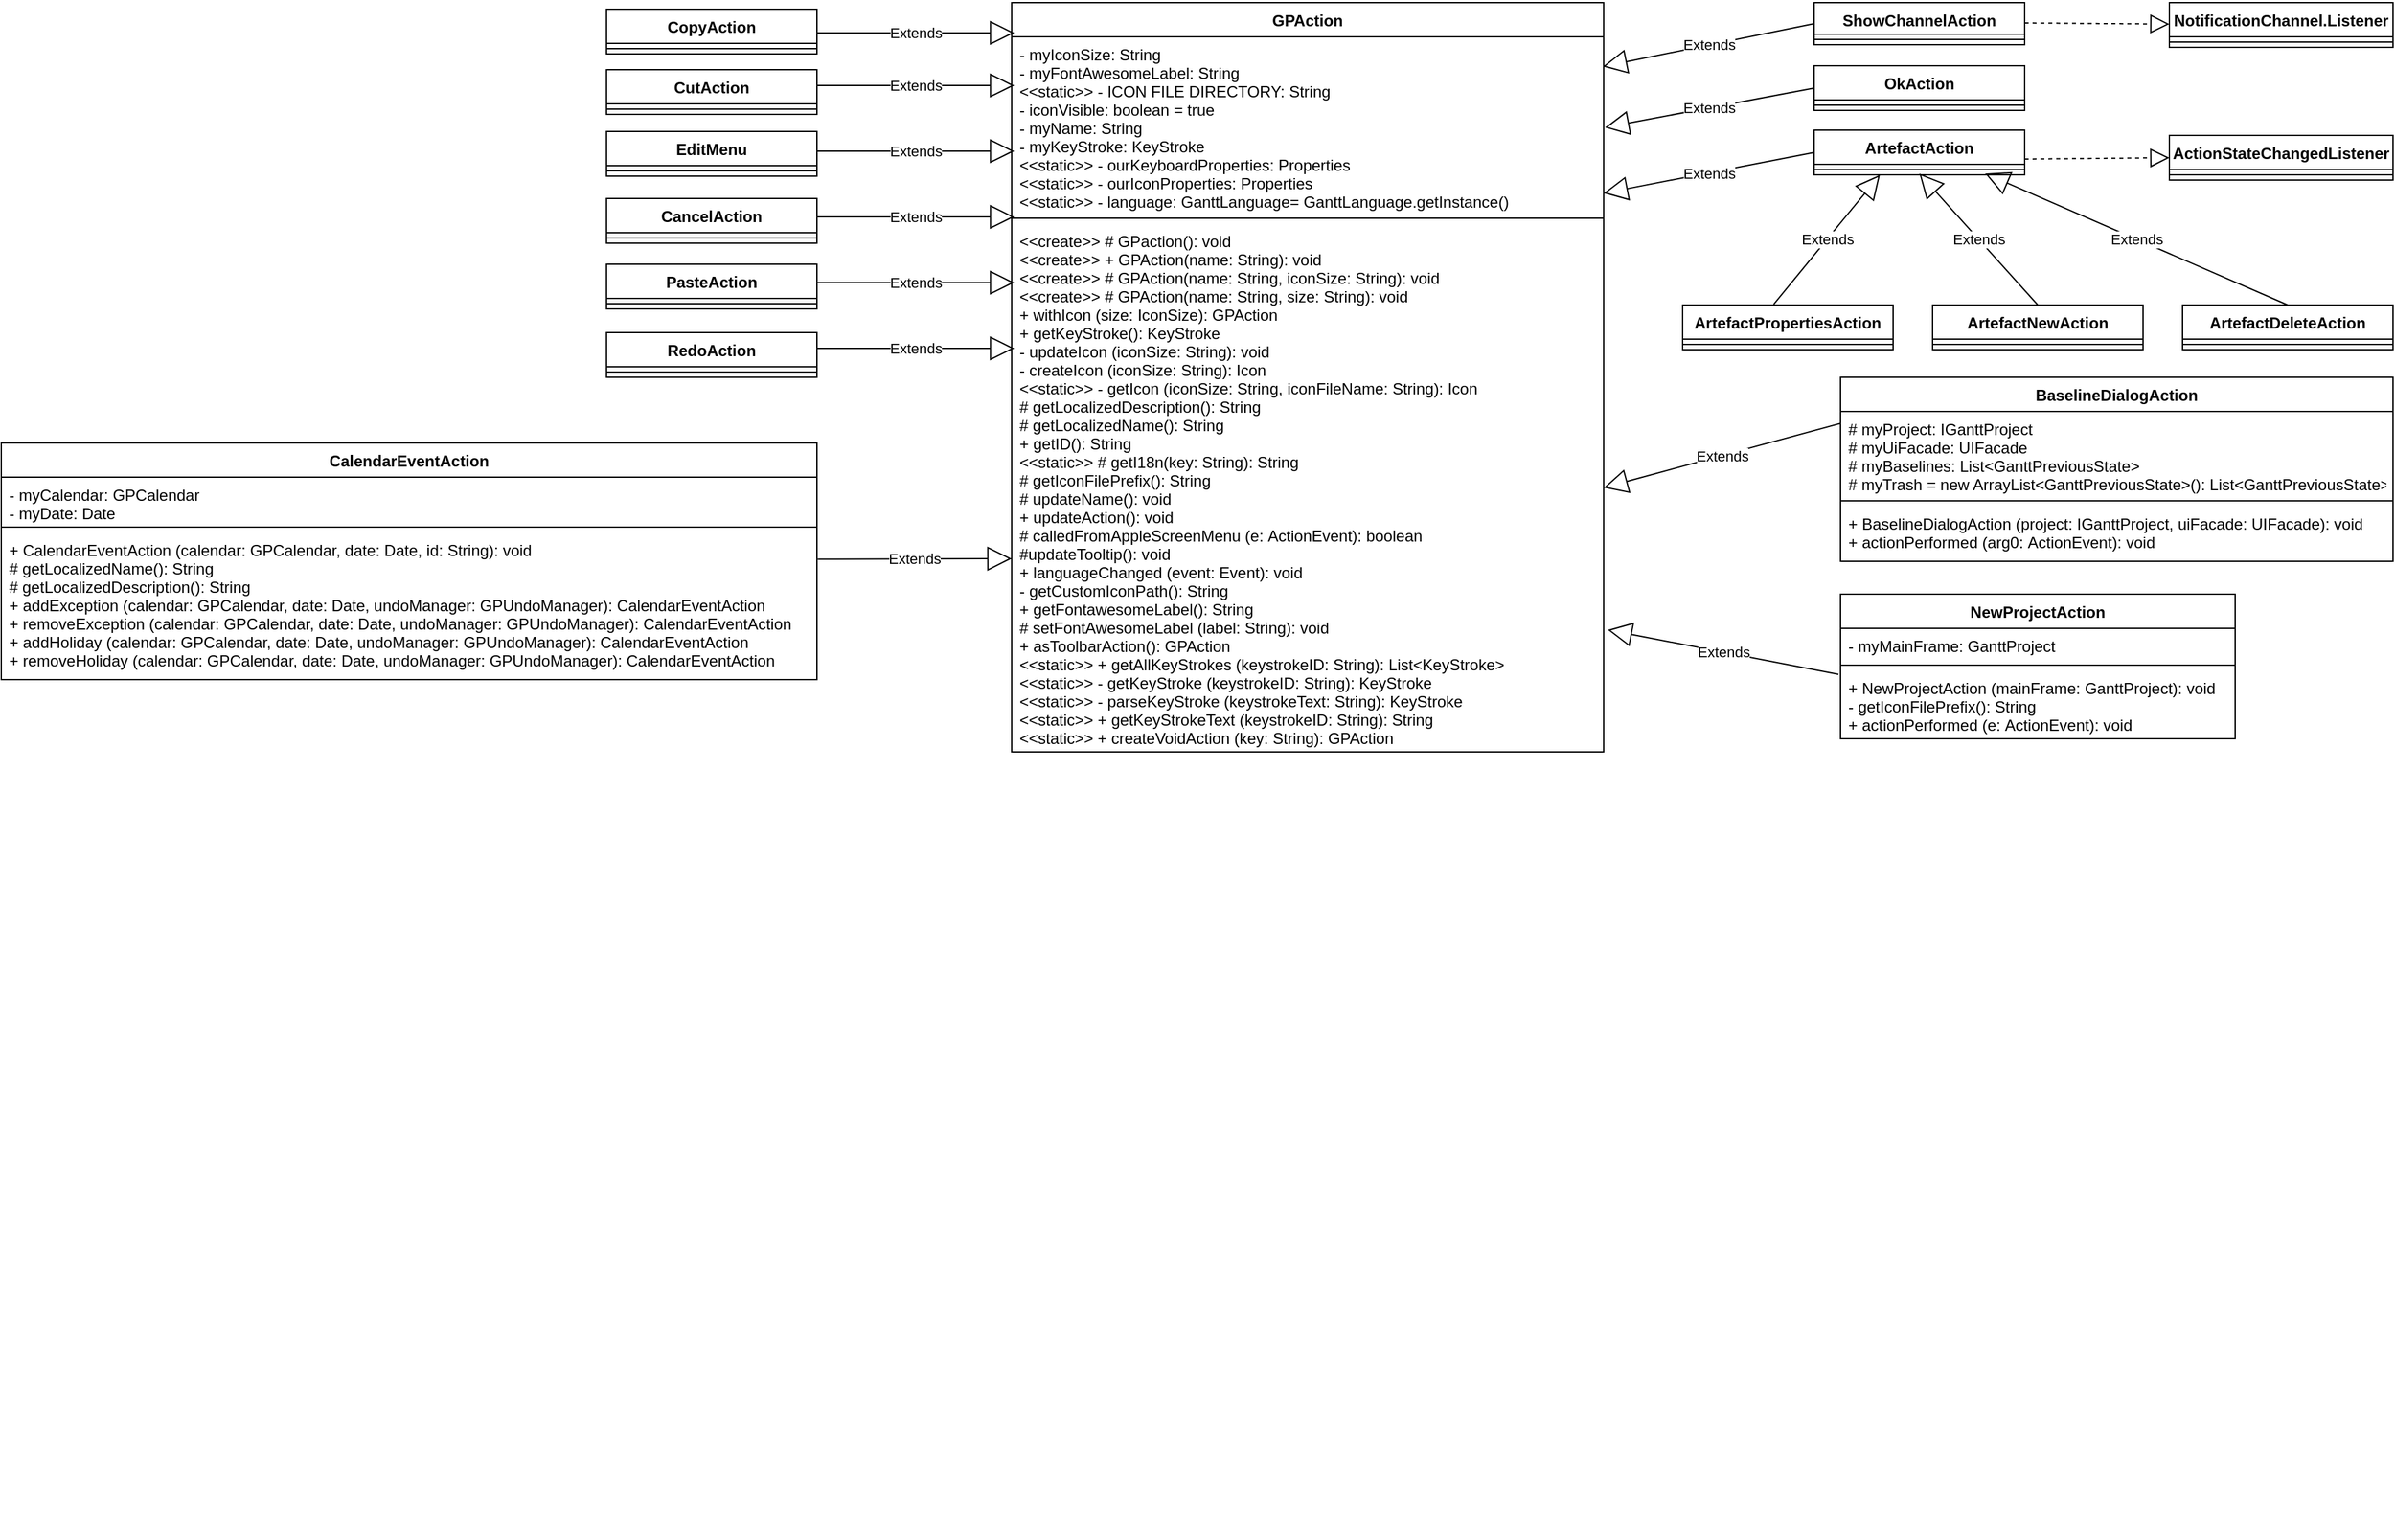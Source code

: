 <mxfile version="10.7.7" type="github"><diagram id="OQN8Db8-lWRxV0zVlcuO" name="Page-1"><mxGraphModel dx="3007" dy="2122" grid="1" gridSize="10" guides="1" tooltips="1" connect="1" arrows="1" fold="1" page="1" pageScale="1" pageWidth="827" pageHeight="1169" math="0" shadow="0"><root><mxCell id="0"/><mxCell id="1" parent="0"/><mxCell id="cAeAhbVRLHapKTvCT32Y-2" style="edgeStyle=orthogonalEdgeStyle;rounded=0;orthogonalLoop=1;jettySize=auto;html=1;" edge="1" parent="1"><mxGeometry relative="1" as="geometry"><mxPoint x="105" as="targetPoint"/><mxPoint x="105" as="sourcePoint"/></mxGeometry></mxCell><mxCell id="iIMuPvjKoYq9ehOnc8bU-5" value="GPAction" style="swimlane;fontStyle=1;align=center;verticalAlign=top;childLayout=stackLayout;horizontal=1;startSize=26;horizontalStack=0;resizeParent=1;resizeParentMax=0;resizeLast=0;collapsible=1;marginBottom=0;" parent="1" vertex="1"><mxGeometry x="250" y="-1160" width="450" height="570" as="geometry"/></mxCell><mxCell id="iIMuPvjKoYq9ehOnc8bU-6" value="- myIconSize: String&#10;- myFontAwesomeLabel: String&#10;&lt;&lt;static&gt;&gt; - ICON FILE DIRECTORY: String&#10;- iconVisible: boolean = true&#10;- myName: String&#10;- myKeyStroke: KeyStroke&#10;&lt;&lt;static&gt;&gt; - ourKeyboardProperties: Properties&#10;&lt;&lt;static&gt;&gt; - ourIconProperties: Properties&#10;&lt;&lt;static&gt;&gt; - language: GanttLanguage= GanttLanguage.getInstance()&#10;" style="text;strokeColor=none;fillColor=none;align=left;verticalAlign=top;spacingLeft=4;spacingRight=4;overflow=hidden;rotatable=0;points=[[0,0.5],[1,0.5]];portConstraint=eastwest;" parent="iIMuPvjKoYq9ehOnc8bU-5" vertex="1"><mxGeometry y="26" width="450" height="134" as="geometry"/></mxCell><mxCell id="iIMuPvjKoYq9ehOnc8bU-7" value="" style="line;strokeWidth=1;fillColor=none;align=left;verticalAlign=middle;spacingTop=-1;spacingLeft=3;spacingRight=3;rotatable=0;labelPosition=right;points=[];portConstraint=eastwest;" parent="iIMuPvjKoYq9ehOnc8bU-5" vertex="1"><mxGeometry y="160" width="450" height="8" as="geometry"/></mxCell><mxCell id="iIMuPvjKoYq9ehOnc8bU-8" value="&lt;&lt;create&gt;&gt; # GPaction(): void&#10;&lt;&lt;create&gt;&gt; + GPAction(name: String): void&#10;&lt;&lt;create&gt;&gt; # GPAction(name: String, iconSize: String): void&#10;&lt;&lt;create&gt;&gt; # GPAction(name: String, size: String): void&#10;+ withIcon (size: IconSize): GPAction&#10;+ getKeyStroke(): KeyStroke&#10;- updateIcon (iconSize: String): void&#10;- createIcon (iconSize: String): Icon&#10;&lt;&lt;static&gt;&gt; - getIcon (iconSize: String, iconFileName: String): Icon&#10;# getLocalizedDescription(): String&#10;# getLocalizedName(): String&#10;+ getID(): String&#10;&lt;&lt;static&gt;&gt; # getI18n(key: String): String&#10;# getIconFilePrefix(): String&#10;# updateName(): void&#10;+ updateAction(): void&#10;# calledFromAppleScreenMenu (e: ActionEvent): boolean&#10;#updateTooltip(): void&#10;+ languageChanged (event: Event): void&#10;- getCustomIconPath(): String&#10;+ getFontawesomeLabel(): String&#10;# setFontAwesomeLabel (label: String): void&#10;+ asToolbarAction(): GPAction&#10;&lt;&lt;static&gt;&gt; + getAllKeyStrokes (keystrokeID: String): List&lt;KeyStroke&gt;&#10;&lt;&lt;static&gt;&gt; - getKeyStroke (keystrokeID: String): KeyStroke&#10;&lt;&lt;static&gt;&gt; - parseKeyStroke (keystrokeText: String): KeyStroke&#10;&lt;&lt;static&gt;&gt; + getKeyStrokeText (keystrokeID: String): String&#10;&lt;&lt;static&gt;&gt; + createVoidAction (key: String): GPAction&#10;" style="text;strokeColor=none;fillColor=none;align=left;verticalAlign=top;spacingLeft=4;spacingRight=4;overflow=hidden;rotatable=0;points=[[0,0.5],[1,0.5]];portConstraint=eastwest;" parent="iIMuPvjKoYq9ehOnc8bU-5" vertex="1"><mxGeometry y="168" width="450" height="402" as="geometry"/></mxCell><mxCell id="cAeAhbVRLHapKTvCT32Y-3" value="ShowChannelAction" style="swimlane;fontStyle=1;align=center;verticalAlign=top;childLayout=stackLayout;horizontal=1;startSize=24;horizontalStack=0;resizeParent=1;resizeParentMax=0;resizeLast=0;collapsible=1;marginBottom=0;" vertex="1" parent="1"><mxGeometry x="860" y="-1160" width="160" height="32" as="geometry"/></mxCell><mxCell id="cAeAhbVRLHapKTvCT32Y-5" value="" style="line;strokeWidth=1;fillColor=none;align=left;verticalAlign=middle;spacingTop=-1;spacingLeft=3;spacingRight=3;rotatable=0;labelPosition=right;points=[];portConstraint=eastwest;" vertex="1" parent="cAeAhbVRLHapKTvCT32Y-3"><mxGeometry y="24" width="160" height="8" as="geometry"/></mxCell><mxCell id="cAeAhbVRLHapKTvCT32Y-7" value="Extends" style="endArrow=block;endSize=16;endFill=0;html=1;exitX=0;exitY=0.5;exitDx=0;exitDy=0;entryX=0.999;entryY=0.467;entryDx=0;entryDy=0;entryPerimeter=0;" edge="1" parent="1" source="cAeAhbVRLHapKTvCT32Y-3"><mxGeometry width="160" relative="1" as="geometry"><mxPoint x="900" y="-1060" as="sourcePoint"/><mxPoint x="699.4" y="-1111.4" as="targetPoint"/></mxGeometry></mxCell><mxCell id="cAeAhbVRLHapKTvCT32Y-8" value="" style="endArrow=block;dashed=1;endFill=0;endSize=12;html=1;" edge="1" parent="1" target="cAeAhbVRLHapKTvCT32Y-9"><mxGeometry width="160" relative="1" as="geometry"><mxPoint x="1020" y="-1144.5" as="sourcePoint"/><mxPoint x="1180" y="-1144.5" as="targetPoint"/></mxGeometry></mxCell><mxCell id="cAeAhbVRLHapKTvCT32Y-9" value="NotificationChannel.Listener" style="swimlane;fontStyle=1;align=center;verticalAlign=top;childLayout=stackLayout;horizontal=1;startSize=26;horizontalStack=0;resizeParent=1;resizeParentMax=0;resizeLast=0;collapsible=1;marginBottom=0;" vertex="1" parent="1"><mxGeometry x="1130" y="-1160" width="170" height="34" as="geometry"/></mxCell><mxCell id="cAeAhbVRLHapKTvCT32Y-11" value="" style="line;strokeWidth=1;fillColor=none;align=left;verticalAlign=middle;spacingTop=-1;spacingLeft=3;spacingRight=3;rotatable=0;labelPosition=right;points=[];portConstraint=eastwest;" vertex="1" parent="cAeAhbVRLHapKTvCT32Y-9"><mxGeometry y="26" width="170" height="8" as="geometry"/></mxCell><mxCell id="cAeAhbVRLHapKTvCT32Y-15" value="OkAction" style="swimlane;fontStyle=1;align=center;verticalAlign=top;childLayout=stackLayout;horizontal=1;startSize=26;horizontalStack=0;resizeParent=1;resizeParentMax=0;resizeLast=0;collapsible=1;marginBottom=0;" vertex="1" parent="1"><mxGeometry x="860" y="-1112" width="160" height="34" as="geometry"/></mxCell><mxCell id="cAeAhbVRLHapKTvCT32Y-17" value="" style="line;strokeWidth=1;fillColor=none;align=left;verticalAlign=middle;spacingTop=-1;spacingLeft=3;spacingRight=3;rotatable=0;labelPosition=right;points=[];portConstraint=eastwest;" vertex="1" parent="cAeAhbVRLHapKTvCT32Y-15"><mxGeometry y="26" width="160" height="8" as="geometry"/></mxCell><mxCell id="cAeAhbVRLHapKTvCT32Y-20" value="Extends" style="endArrow=block;endSize=16;endFill=0;html=1;exitX=0;exitY=0.5;exitDx=0;exitDy=0;entryX=1.003;entryY=0.813;entryDx=0;entryDy=0;entryPerimeter=0;" edge="1" parent="1" source="cAeAhbVRLHapKTvCT32Y-15"><mxGeometry width="160" relative="1" as="geometry"><mxPoint x="840" y="-1030" as="sourcePoint"/><mxPoint x="701" y="-1065" as="targetPoint"/></mxGeometry></mxCell><mxCell id="cAeAhbVRLHapKTvCT32Y-21" value="ArtefactAction" style="swimlane;fontStyle=1;align=center;verticalAlign=top;childLayout=stackLayout;horizontal=1;startSize=26;horizontalStack=0;resizeParent=1;resizeParentMax=0;resizeLast=0;collapsible=1;marginBottom=0;" vertex="1" parent="1"><mxGeometry x="860" y="-1063" width="160" height="34" as="geometry"/></mxCell><mxCell id="cAeAhbVRLHapKTvCT32Y-23" value="" style="line;strokeWidth=1;fillColor=none;align=left;verticalAlign=middle;spacingTop=-1;spacingLeft=3;spacingRight=3;rotatable=0;labelPosition=right;points=[];portConstraint=eastwest;" vertex="1" parent="cAeAhbVRLHapKTvCT32Y-21"><mxGeometry y="26" width="160" height="8" as="geometry"/></mxCell><mxCell id="cAeAhbVRLHapKTvCT32Y-25" value="ActionStateChangedListener" style="swimlane;fontStyle=1;align=center;verticalAlign=top;childLayout=stackLayout;horizontal=1;startSize=26;horizontalStack=0;resizeParent=1;resizeParentMax=0;resizeLast=0;collapsible=1;marginBottom=0;" vertex="1" parent="1"><mxGeometry x="1130" y="-1059" width="170" height="34" as="geometry"/></mxCell><mxCell id="cAeAhbVRLHapKTvCT32Y-27" value="" style="line;strokeWidth=1;fillColor=none;align=left;verticalAlign=middle;spacingTop=-1;spacingLeft=3;spacingRight=3;rotatable=0;labelPosition=right;points=[];portConstraint=eastwest;" vertex="1" parent="cAeAhbVRLHapKTvCT32Y-25"><mxGeometry y="26" width="170" height="8" as="geometry"/></mxCell><mxCell id="cAeAhbVRLHapKTvCT32Y-29" value="" style="endArrow=block;dashed=1;endFill=0;endSize=12;html=1;" edge="1" parent="1"><mxGeometry width="160" relative="1" as="geometry"><mxPoint x="1020" y="-1041" as="sourcePoint"/><mxPoint x="1130" y="-1042" as="targetPoint"/></mxGeometry></mxCell><mxCell id="cAeAhbVRLHapKTvCT32Y-31" value="Extends" style="endArrow=block;endSize=16;endFill=0;html=1;exitX=0;exitY=0.5;exitDx=0;exitDy=0;" edge="1" parent="1" source="cAeAhbVRLHapKTvCT32Y-21"><mxGeometry width="160" relative="1" as="geometry"><mxPoint x="720" y="-1030" as="sourcePoint"/><mxPoint x="700" y="-1015" as="targetPoint"/></mxGeometry></mxCell><mxCell id="cAeAhbVRLHapKTvCT32Y-33" value="ArtefactDeleteAction" style="swimlane;fontStyle=1;align=center;verticalAlign=top;childLayout=stackLayout;horizontal=1;startSize=26;horizontalStack=0;resizeParent=1;resizeParentMax=0;resizeLast=0;collapsible=1;marginBottom=0;" vertex="1" parent="1"><mxGeometry x="1140" y="-930" width="160" height="34" as="geometry"/></mxCell><mxCell id="cAeAhbVRLHapKTvCT32Y-35" value="" style="line;strokeWidth=1;fillColor=none;align=left;verticalAlign=middle;spacingTop=-1;spacingLeft=3;spacingRight=3;rotatable=0;labelPosition=right;points=[];portConstraint=eastwest;" vertex="1" parent="cAeAhbVRLHapKTvCT32Y-33"><mxGeometry y="26" width="160" height="8" as="geometry"/></mxCell><mxCell id="cAeAhbVRLHapKTvCT32Y-37" value="ArtefactNewAction" style="swimlane;fontStyle=1;align=center;verticalAlign=top;childLayout=stackLayout;horizontal=1;startSize=26;horizontalStack=0;resizeParent=1;resizeParentMax=0;resizeLast=0;collapsible=1;marginBottom=0;" vertex="1" parent="1"><mxGeometry x="950" y="-930" width="160" height="34" as="geometry"/></mxCell><mxCell id="cAeAhbVRLHapKTvCT32Y-39" value="" style="line;strokeWidth=1;fillColor=none;align=left;verticalAlign=middle;spacingTop=-1;spacingLeft=3;spacingRight=3;rotatable=0;labelPosition=right;points=[];portConstraint=eastwest;" vertex="1" parent="cAeAhbVRLHapKTvCT32Y-37"><mxGeometry y="26" width="160" height="8" as="geometry"/></mxCell><mxCell id="cAeAhbVRLHapKTvCT32Y-41" value="ArtefactPropertiesAction" style="swimlane;fontStyle=1;align=center;verticalAlign=top;childLayout=stackLayout;horizontal=1;startSize=26;horizontalStack=0;resizeParent=1;resizeParentMax=0;resizeLast=0;collapsible=1;marginBottom=0;" vertex="1" parent="1"><mxGeometry x="760" y="-930" width="160" height="34" as="geometry"/></mxCell><mxCell id="cAeAhbVRLHapKTvCT32Y-43" value="" style="line;strokeWidth=1;fillColor=none;align=left;verticalAlign=middle;spacingTop=-1;spacingLeft=3;spacingRight=3;rotatable=0;labelPosition=right;points=[];portConstraint=eastwest;" vertex="1" parent="cAeAhbVRLHapKTvCT32Y-41"><mxGeometry y="26" width="160" height="8" as="geometry"/></mxCell><mxCell id="cAeAhbVRLHapKTvCT32Y-48" value="Extends" style="endArrow=block;endSize=16;endFill=0;html=1;exitX=0.433;exitY=-0.018;exitDx=0;exitDy=0;exitPerimeter=0;" edge="1" parent="1" source="cAeAhbVRLHapKTvCT32Y-41"><mxGeometry width="160" relative="1" as="geometry"><mxPoint x="860" y="-970" as="sourcePoint"/><mxPoint x="910" y="-1029" as="targetPoint"/></mxGeometry></mxCell><mxCell id="cAeAhbVRLHapKTvCT32Y-49" value="Extends" style="endArrow=block;endSize=16;endFill=0;html=1;exitX=0.5;exitY=0;exitDx=0;exitDy=0;" edge="1" parent="1" source="cAeAhbVRLHapKTvCT32Y-37"><mxGeometry width="160" relative="1" as="geometry"><mxPoint x="1040" y="-990" as="sourcePoint"/><mxPoint x="940" y="-1030" as="targetPoint"/></mxGeometry></mxCell><mxCell id="cAeAhbVRLHapKTvCT32Y-50" value="Extends" style="endArrow=block;endSize=16;endFill=0;html=1;exitX=0.5;exitY=0;exitDx=0;exitDy=0;" edge="1" parent="1" source="cAeAhbVRLHapKTvCT32Y-33"><mxGeometry width="160" relative="1" as="geometry"><mxPoint x="1140" y="-1010" as="sourcePoint"/><mxPoint x="990" y="-1030" as="targetPoint"/></mxGeometry></mxCell><mxCell id="cAeAhbVRLHapKTvCT32Y-51" value="BaselineDialogAction" style="swimlane;fontStyle=1;align=center;verticalAlign=top;childLayout=stackLayout;horizontal=1;startSize=26;horizontalStack=0;resizeParent=1;resizeParentMax=0;resizeLast=0;collapsible=1;marginBottom=0;" vertex="1" parent="1"><mxGeometry x="880" y="-875" width="420" height="140" as="geometry"/></mxCell><mxCell id="cAeAhbVRLHapKTvCT32Y-52" value="# myProject: IGanttProject&#10;# myUiFacade: UIFacade&#10;# myBaselines: List&lt;GanttPreviousState&gt;&#10;# myTrash = new ArrayList&lt;GanttPreviousState&gt;(): List&lt;GanttPreviousState&gt;&#10;" style="text;strokeColor=none;fillColor=none;align=left;verticalAlign=top;spacingLeft=4;spacingRight=4;overflow=hidden;rotatable=0;points=[[0,0.5],[1,0.5]];portConstraint=eastwest;" vertex="1" parent="cAeAhbVRLHapKTvCT32Y-51"><mxGeometry y="26" width="420" height="64" as="geometry"/></mxCell><mxCell id="cAeAhbVRLHapKTvCT32Y-53" value="" style="line;strokeWidth=1;fillColor=none;align=left;verticalAlign=middle;spacingTop=-1;spacingLeft=3;spacingRight=3;rotatable=0;labelPosition=right;points=[];portConstraint=eastwest;" vertex="1" parent="cAeAhbVRLHapKTvCT32Y-51"><mxGeometry y="90" width="420" height="8" as="geometry"/></mxCell><mxCell id="cAeAhbVRLHapKTvCT32Y-54" value="+ BaselineDialogAction (project: IGanttProject, uiFacade: UIFacade): void&#10;+ actionPerformed (arg0: ActionEvent): void&#10;" style="text;strokeColor=none;fillColor=none;align=left;verticalAlign=top;spacingLeft=4;spacingRight=4;overflow=hidden;rotatable=0;points=[[0,0.5],[1,0.5]];portConstraint=eastwest;" vertex="1" parent="cAeAhbVRLHapKTvCT32Y-51"><mxGeometry y="98" width="420" height="42" as="geometry"/></mxCell><mxCell id="cAeAhbVRLHapKTvCT32Y-55" value="Extends" style="endArrow=block;endSize=16;endFill=0;html=1;exitX=0.001;exitY=0.141;exitDx=0;exitDy=0;entryX=1;entryY=0.5;entryDx=0;entryDy=0;exitPerimeter=0;" edge="1" parent="1" source="cAeAhbVRLHapKTvCT32Y-52" target="iIMuPvjKoYq9ehOnc8bU-8"><mxGeometry width="160" relative="1" as="geometry"><mxPoint x="830" y="-750" as="sourcePoint"/><mxPoint x="950" y="-680" as="targetPoint"/></mxGeometry></mxCell><mxCell id="cAeAhbVRLHapKTvCT32Y-56" value="CopyAction" style="swimlane;fontStyle=1;align=center;verticalAlign=top;childLayout=stackLayout;horizontal=1;startSize=26;horizontalStack=0;resizeParent=1;resizeParentMax=0;resizeLast=0;collapsible=1;marginBottom=0;" vertex="1" parent="1"><mxGeometry x="-58" y="-1155" width="160" height="34" as="geometry"/></mxCell><mxCell id="cAeAhbVRLHapKTvCT32Y-58" value="" style="line;strokeWidth=1;fillColor=none;align=left;verticalAlign=middle;spacingTop=-1;spacingLeft=3;spacingRight=3;rotatable=0;labelPosition=right;points=[];portConstraint=eastwest;" vertex="1" parent="cAeAhbVRLHapKTvCT32Y-56"><mxGeometry y="26" width="160" height="8" as="geometry"/></mxCell><mxCell id="cAeAhbVRLHapKTvCT32Y-63" value="NewProjectAction" style="swimlane;fontStyle=1;align=center;verticalAlign=top;childLayout=stackLayout;horizontal=1;startSize=26;horizontalStack=0;resizeParent=1;resizeParentMax=0;resizeLast=0;collapsible=1;marginBottom=0;" vertex="1" parent="1"><mxGeometry x="880" y="-710" width="300" height="110" as="geometry"/></mxCell><mxCell id="cAeAhbVRLHapKTvCT32Y-64" value="- myMainFrame: GanttProject&#10;" style="text;strokeColor=none;fillColor=none;align=left;verticalAlign=top;spacingLeft=4;spacingRight=4;overflow=hidden;rotatable=0;points=[[0,0.5],[1,0.5]];portConstraint=eastwest;" vertex="1" parent="cAeAhbVRLHapKTvCT32Y-63"><mxGeometry y="26" width="300" height="24" as="geometry"/></mxCell><mxCell id="cAeAhbVRLHapKTvCT32Y-65" value="" style="line;strokeWidth=1;fillColor=none;align=left;verticalAlign=middle;spacingTop=-1;spacingLeft=3;spacingRight=3;rotatable=0;labelPosition=right;points=[];portConstraint=eastwest;" vertex="1" parent="cAeAhbVRLHapKTvCT32Y-63"><mxGeometry y="50" width="300" height="8" as="geometry"/></mxCell><mxCell id="cAeAhbVRLHapKTvCT32Y-66" value="+ NewProjectAction (mainFrame: GanttProject): void&#10;- getIconFilePrefix(): String&#10;+ actionPerformed (e: ActionEvent): void&#10;" style="text;strokeColor=none;fillColor=none;align=left;verticalAlign=top;spacingLeft=4;spacingRight=4;overflow=hidden;rotatable=0;points=[[0,0.5],[1,0.5]];portConstraint=eastwest;" vertex="1" parent="cAeAhbVRLHapKTvCT32Y-63"><mxGeometry y="58" width="300" height="52" as="geometry"/></mxCell><mxCell id="cAeAhbVRLHapKTvCT32Y-67" value="Extends" style="endArrow=block;endSize=16;endFill=0;html=1;exitX=-0.005;exitY=0.058;exitDx=0;exitDy=0;exitPerimeter=0;entryX=1.007;entryY=0.769;entryDx=0;entryDy=0;entryPerimeter=0;" edge="1" parent="1" source="cAeAhbVRLHapKTvCT32Y-66" target="iIMuPvjKoYq9ehOnc8bU-8"><mxGeometry width="160" relative="1" as="geometry"><mxPoint x="1044.5" y="-557" as="sourcePoint"/><mxPoint x="1255.5" y="-588" as="targetPoint"/></mxGeometry></mxCell><mxCell id="cAeAhbVRLHapKTvCT32Y-68" value="CutAction" style="swimlane;fontStyle=1;align=center;verticalAlign=top;childLayout=stackLayout;horizontal=1;startSize=26;horizontalStack=0;resizeParent=1;resizeParentMax=0;resizeLast=0;collapsible=1;marginBottom=0;" vertex="1" parent="1"><mxGeometry x="-58" y="-1109" width="160" height="34" as="geometry"/></mxCell><mxCell id="cAeAhbVRLHapKTvCT32Y-70" value="" style="line;strokeWidth=1;fillColor=none;align=left;verticalAlign=middle;spacingTop=-1;spacingLeft=3;spacingRight=3;rotatable=0;labelPosition=right;points=[];portConstraint=eastwest;" vertex="1" parent="cAeAhbVRLHapKTvCT32Y-68"><mxGeometry y="26" width="160" height="8" as="geometry"/></mxCell><mxCell id="cAeAhbVRLHapKTvCT32Y-72" value="EditMenu" style="swimlane;fontStyle=1;align=center;verticalAlign=top;childLayout=stackLayout;horizontal=1;startSize=26;horizontalStack=0;resizeParent=1;resizeParentMax=0;resizeLast=0;collapsible=1;marginBottom=0;" vertex="1" parent="1"><mxGeometry x="-58" y="-1062" width="160" height="34" as="geometry"/></mxCell><mxCell id="cAeAhbVRLHapKTvCT32Y-74" value="" style="line;strokeWidth=1;fillColor=none;align=left;verticalAlign=middle;spacingTop=-1;spacingLeft=3;spacingRight=3;rotatable=0;labelPosition=right;points=[];portConstraint=eastwest;" vertex="1" parent="cAeAhbVRLHapKTvCT32Y-72"><mxGeometry y="26" width="160" height="8" as="geometry"/></mxCell><mxCell id="cAeAhbVRLHapKTvCT32Y-76" value="Extends" style="endArrow=block;endSize=16;endFill=0;html=1;" edge="1" parent="1"><mxGeometry width="160" relative="1" as="geometry"><mxPoint x="102" y="-1137" as="sourcePoint"/><mxPoint x="252" y="-1137" as="targetPoint"/></mxGeometry></mxCell><mxCell id="cAeAhbVRLHapKTvCT32Y-77" value="Extends" style="endArrow=block;endSize=16;endFill=0;html=1;" edge="1" parent="1"><mxGeometry width="160" relative="1" as="geometry"><mxPoint x="102" y="-1097" as="sourcePoint"/><mxPoint x="252" y="-1097" as="targetPoint"/></mxGeometry></mxCell><mxCell id="cAeAhbVRLHapKTvCT32Y-78" value="Extends" style="endArrow=block;endSize=16;endFill=0;html=1;" edge="1" parent="1"><mxGeometry width="160" relative="1" as="geometry"><mxPoint x="102" y="-1047" as="sourcePoint"/><mxPoint x="252" y="-1047" as="targetPoint"/></mxGeometry></mxCell><mxCell id="cAeAhbVRLHapKTvCT32Y-79" value="CancelAction" style="swimlane;fontStyle=1;align=center;verticalAlign=top;childLayout=stackLayout;horizontal=1;startSize=26;horizontalStack=0;resizeParent=1;resizeParentMax=0;resizeLast=0;collapsible=1;marginBottom=0;" vertex="1" parent="1"><mxGeometry x="-58" y="-1011" width="160" height="34" as="geometry"/></mxCell><mxCell id="cAeAhbVRLHapKTvCT32Y-81" value="" style="line;strokeWidth=1;fillColor=none;align=left;verticalAlign=middle;spacingTop=-1;spacingLeft=3;spacingRight=3;rotatable=0;labelPosition=right;points=[];portConstraint=eastwest;" vertex="1" parent="cAeAhbVRLHapKTvCT32Y-79"><mxGeometry y="26" width="160" height="8" as="geometry"/></mxCell><mxCell id="cAeAhbVRLHapKTvCT32Y-84" value="PasteAction" style="swimlane;fontStyle=1;align=center;verticalAlign=top;childLayout=stackLayout;horizontal=1;startSize=26;horizontalStack=0;resizeParent=1;resizeParentMax=0;resizeLast=0;collapsible=1;marginBottom=0;" vertex="1" parent="1"><mxGeometry x="-58" y="-961" width="160" height="34" as="geometry"/></mxCell><mxCell id="cAeAhbVRLHapKTvCT32Y-86" value="" style="line;strokeWidth=1;fillColor=none;align=left;verticalAlign=middle;spacingTop=-1;spacingLeft=3;spacingRight=3;rotatable=0;labelPosition=right;points=[];portConstraint=eastwest;" vertex="1" parent="cAeAhbVRLHapKTvCT32Y-84"><mxGeometry y="26" width="160" height="8" as="geometry"/></mxCell><mxCell id="cAeAhbVRLHapKTvCT32Y-88" value="Extends" style="endArrow=block;endSize=16;endFill=0;html=1;" edge="1" parent="1"><mxGeometry width="160" relative="1" as="geometry"><mxPoint x="102" y="-997" as="sourcePoint"/><mxPoint x="252" y="-997" as="targetPoint"/></mxGeometry></mxCell><mxCell id="cAeAhbVRLHapKTvCT32Y-89" value="Extends" style="endArrow=block;endSize=16;endFill=0;html=1;" edge="1" parent="1"><mxGeometry width="160" relative="1" as="geometry"><mxPoint x="102" y="-947" as="sourcePoint"/><mxPoint x="252" y="-947" as="targetPoint"/></mxGeometry></mxCell><mxCell id="cAeAhbVRLHapKTvCT32Y-90" value="RedoAction" style="swimlane;fontStyle=1;align=center;verticalAlign=top;childLayout=stackLayout;horizontal=1;startSize=26;horizontalStack=0;resizeParent=1;resizeParentMax=0;resizeLast=0;collapsible=1;marginBottom=0;" vertex="1" parent="1"><mxGeometry x="-58" y="-909" width="160" height="34" as="geometry"/></mxCell><mxCell id="cAeAhbVRLHapKTvCT32Y-92" value="" style="line;strokeWidth=1;fillColor=none;align=left;verticalAlign=middle;spacingTop=-1;spacingLeft=3;spacingRight=3;rotatable=0;labelPosition=right;points=[];portConstraint=eastwest;" vertex="1" parent="cAeAhbVRLHapKTvCT32Y-90"><mxGeometry y="26" width="160" height="8" as="geometry"/></mxCell><mxCell id="cAeAhbVRLHapKTvCT32Y-94" value="Extends" style="endArrow=block;endSize=16;endFill=0;html=1;" edge="1" parent="1"><mxGeometry width="160" relative="1" as="geometry"><mxPoint x="102" y="-897" as="sourcePoint"/><mxPoint x="252" y="-897" as="targetPoint"/></mxGeometry></mxCell><mxCell id="cAeAhbVRLHapKTvCT32Y-95" value="CalendarEventAction" style="swimlane;fontStyle=1;align=center;verticalAlign=top;childLayout=stackLayout;horizontal=1;startSize=26;horizontalStack=0;resizeParent=1;resizeParentMax=0;resizeLast=0;collapsible=1;marginBottom=0;" vertex="1" parent="1"><mxGeometry x="-518" y="-825" width="620" height="180" as="geometry"/></mxCell><mxCell id="cAeAhbVRLHapKTvCT32Y-96" value="- myCalendar: GPCalendar&#10;- myDate: Date&#10;" style="text;strokeColor=none;fillColor=none;align=left;verticalAlign=top;spacingLeft=4;spacingRight=4;overflow=hidden;rotatable=0;points=[[0,0.5],[1,0.5]];portConstraint=eastwest;" vertex="1" parent="cAeAhbVRLHapKTvCT32Y-95"><mxGeometry y="26" width="620" height="34" as="geometry"/></mxCell><mxCell id="cAeAhbVRLHapKTvCT32Y-97" value="" style="line;strokeWidth=1;fillColor=none;align=left;verticalAlign=middle;spacingTop=-1;spacingLeft=3;spacingRight=3;rotatable=0;labelPosition=right;points=[];portConstraint=eastwest;" vertex="1" parent="cAeAhbVRLHapKTvCT32Y-95"><mxGeometry y="60" width="620" height="8" as="geometry"/></mxCell><mxCell id="cAeAhbVRLHapKTvCT32Y-98" value="+ CalendarEventAction (calendar: GPCalendar, date: Date, id: String): void&#10;# getLocalizedName(): String&#10;# getLocalizedDescription(): String&#10;+ addException (calendar: GPCalendar, date: Date, undoManager: GPUndoManager): CalendarEventAction&#10;+ removeException (calendar: GPCalendar, date: Date, undoManager: GPUndoManager): CalendarEventAction&#10;+ addHoliday (calendar: GPCalendar, date: Date, undoManager: GPUndoManager): CalendarEventAction&#10;+ removeHoliday (calendar: GPCalendar, date: Date, undoManager: GPUndoManager): CalendarEventAction&#10;&#10;" style="text;strokeColor=none;fillColor=none;align=left;verticalAlign=top;spacingLeft=4;spacingRight=4;overflow=hidden;rotatable=0;points=[[0,0.5],[1,0.5]];portConstraint=eastwest;" vertex="1" parent="cAeAhbVRLHapKTvCT32Y-95"><mxGeometry y="68" width="620" height="112" as="geometry"/></mxCell><mxCell id="cAeAhbVRLHapKTvCT32Y-99" value="Extends" style="endArrow=block;endSize=16;endFill=0;html=1;exitX=1.001;exitY=0.182;exitDx=0;exitDy=0;exitPerimeter=0;" edge="1" parent="1" source="cAeAhbVRLHapKTvCT32Y-98"><mxGeometry width="160" relative="1" as="geometry"><mxPoint x="200" y="-730" as="sourcePoint"/><mxPoint x="250" y="-737" as="targetPoint"/></mxGeometry></mxCell></root></mxGraphModel></diagram></mxfile>
